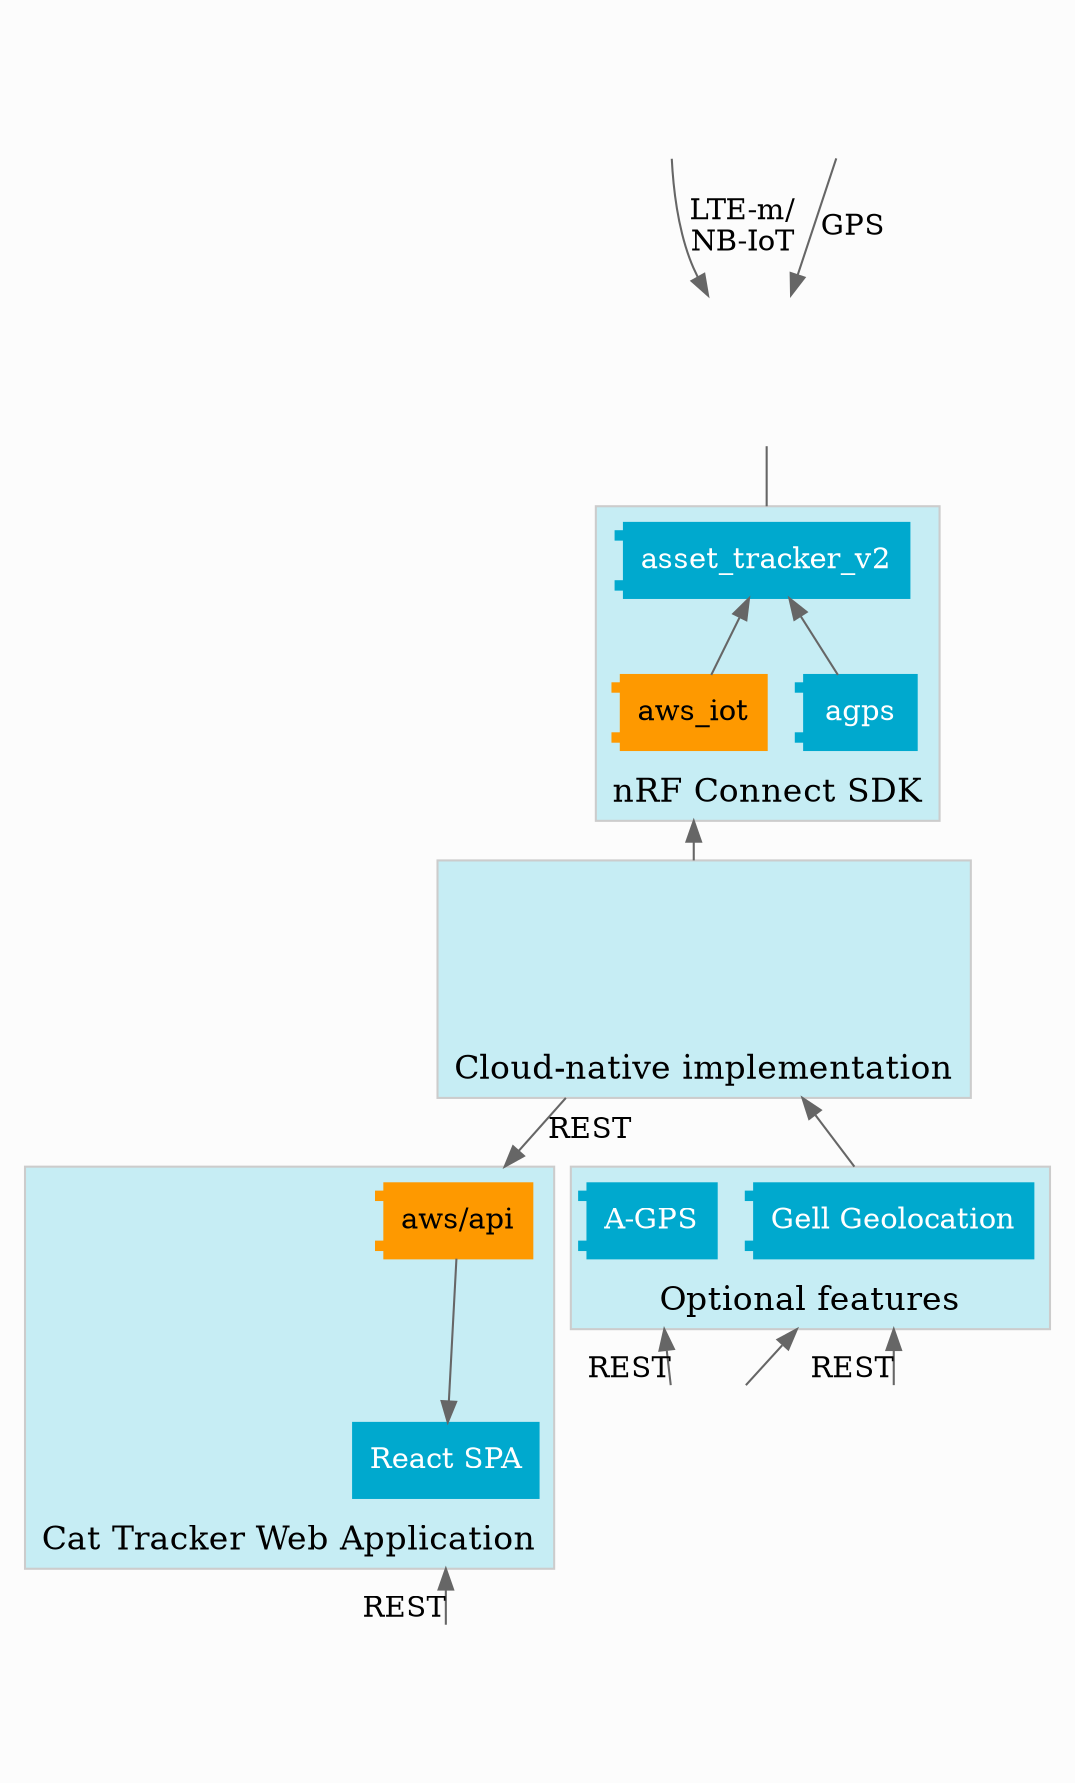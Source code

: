 digraph G {

    rankdir=TB

    imagepath="/workdir/docs/project"

    bgcolor="#fcfcfc"

    compound=true

    labelfloat=true

    edge [ color="#666666" ]
    
    celltower [ label="" image="./images/celltower.svg" shape="none" width="1" height="1" imagescale=true ]
    satellite [ label="" image="./images/satellite.svg" shape="none" width="1" height="1" imagescale=true ]
    thingy91 [ label="" tooltip="Thingy:91" image="./images/thingy91.svg" shape="none" width="1" height="1" imagescale=true URL="https://www.nordicsemi.com/Software-and-tools/Prototyping-platforms/Nordic-Thingy-91" ]

    subgraph cluster0 {
        label="Cloud-native implementation"
        labelloc=b
        fontsize=16
        bgcolor="#c6edf4" color="#cccccc" 
        AWS [ image="./images/aws.svg" label="" shape="none" URL="https://github.com/NordicSemiconductor/asset-tracker-cloud-aws-js" width="1" height="1" imagescale=true ];
    }

    subgraph cluster4 {
        label="Optional features"
        labelloc=b
        fontsize=16
        bgcolor="#c6edf4" color="#cccccc" 
        gellceo [ shape=component style=filled color="#00a9ce" fillcolor="#00a9ce" fontcolor="#ffffff" label="Gell Geolocation" ]
        agpscloud [ shape=component style=filled color="#00a9ce" fillcolor="#00a9ce" fontcolor="#ffffff" label="A-GPS" ]
    }

    subgraph cluster1 {
        label="nRF Connect SDK"
        labelloc=b
        fontsize=16
        bgcolor="#c6edf4" color="#cccccc" 
        aws_iot [ shape=component style=filled color="#fe9900" fillcolor="#fe9900" URL="https://developer.nordicsemi.com/nRF_Connect_SDK/doc/latest/nrf/samples/nrf9160/aws_iot/README.html" ]
        asset_tracker_v2 [ shape=component style=filled color="#00a9ce" fillcolor="#00a9ce" fontcolor="#ffffff" color="#00a9ce" URL="https://developer.nordicsemi.com/nRF_Connect_SDK/doc/latest/nrf/applications/asset_tracker_v2/README.html" ]
        agps [ shape=component style=filled color="#00a9ce" fillcolor="#00a9ce" fontcolor="#ffffff" URL="https://developer.nordicsemi.com/nRF_Connect_SDK/doc/latest/nrf/samples/nrf9160/agps/README.html" ]
    }

    subgraph cluster2 {
        label="Cat Tracker Web Application"
        labelloc=b
        fontsize=16
        bgcolor="#c6edf4" color="#cccccc" 
        aws_api [ label="aws/api" shape=component style=filled color="#fe9900" fillcolor="#fe9900" ]
        web_app [ label="React SPA" shape=box style=filled color="#00a9ce" fillcolor="#00a9ce" fontcolor="#ffffff" URL="https://github.com/NordicSemiconductor/asset-tracker-cloud-app-js" ]
    }

        nrfconnectforcloud [ label="" labelloc=b tooltip="nRF Connect for Cloud" image="./images/nrfconnectforcloud.svg" shape="none" width="1" height="1" imagescale=true URL="https://www.nordicsemi.com/Software-and-tools/Development-Tools/nRF-Connect-for-Cloud" ]
        unwiredlabs [ label="" tooltip="Unwired Labs" image="./images/unwiredlabs.png" shape="none" width="1" height="1" imagescale=true URL="https://unwiredlabs.com/" ]
        phone [ label="" image="./images/phone.svg" shape="none" width="1" height="1" imagescale=true ]

    aws_iot -> AWS  [ dir=back ltail=cluster1 lhead=cluster0 ]
    thingy91 -> asset_tracker_v2 [ dir=none lhead=cluster1 ]
    satellite -> thingy91 [ label=GPS ]
    celltower -> thingy91 [ label="LTE-m/\nNB-IoT" ]

    asset_tracker_v2 -> aws_iot [ dir=back ]
    asset_tracker_v2 -> agps [ dir=back ]

    agpscloud -> nrfconnectforcloud [ dir=back headlabel="REST" ltail=cluster4 ]
    gellceo -> nrfconnectforcloud [ dir=back ltail=cluster4 ]
    gellceo -> unwiredlabs [ dir=back headlabel="REST" ltail=cluster4 ]
    AWS -> gellceo [ dir=back ltail=cluster0 lhead=cluster4 ]

    AWS -> aws_api [ label="REST" ltail=cluster0 lhead=cluster2 ]

    aws_api -> web_app

    web_app -> phone [ headlabel="REST" ltail=cluster2 dir=back ]
}

